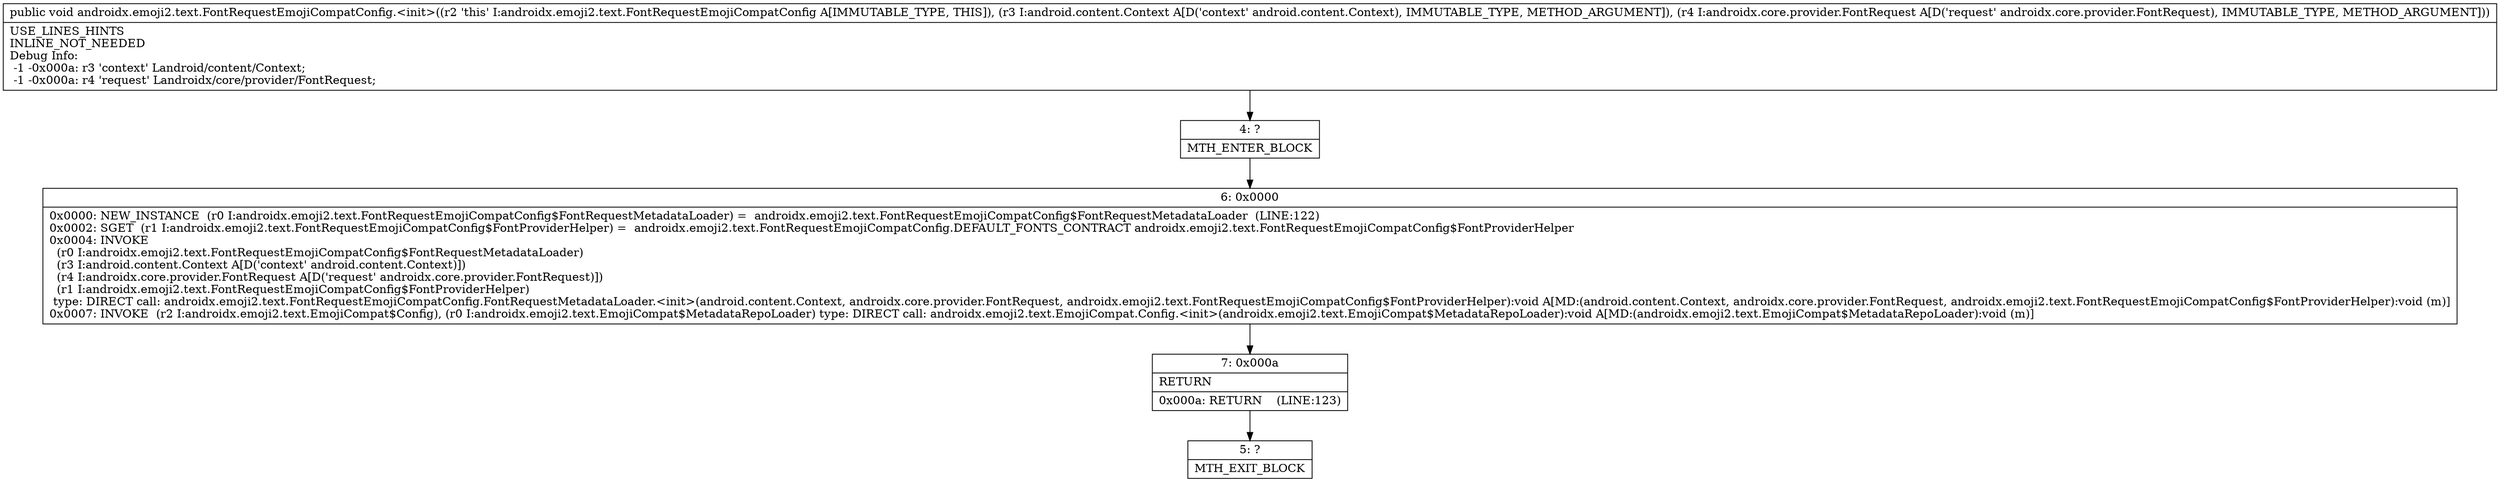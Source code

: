 digraph "CFG forandroidx.emoji2.text.FontRequestEmojiCompatConfig.\<init\>(Landroid\/content\/Context;Landroidx\/core\/provider\/FontRequest;)V" {
Node_4 [shape=record,label="{4\:\ ?|MTH_ENTER_BLOCK\l}"];
Node_6 [shape=record,label="{6\:\ 0x0000|0x0000: NEW_INSTANCE  (r0 I:androidx.emoji2.text.FontRequestEmojiCompatConfig$FontRequestMetadataLoader) =  androidx.emoji2.text.FontRequestEmojiCompatConfig$FontRequestMetadataLoader  (LINE:122)\l0x0002: SGET  (r1 I:androidx.emoji2.text.FontRequestEmojiCompatConfig$FontProviderHelper) =  androidx.emoji2.text.FontRequestEmojiCompatConfig.DEFAULT_FONTS_CONTRACT androidx.emoji2.text.FontRequestEmojiCompatConfig$FontProviderHelper \l0x0004: INVOKE  \l  (r0 I:androidx.emoji2.text.FontRequestEmojiCompatConfig$FontRequestMetadataLoader)\l  (r3 I:android.content.Context A[D('context' android.content.Context)])\l  (r4 I:androidx.core.provider.FontRequest A[D('request' androidx.core.provider.FontRequest)])\l  (r1 I:androidx.emoji2.text.FontRequestEmojiCompatConfig$FontProviderHelper)\l type: DIRECT call: androidx.emoji2.text.FontRequestEmojiCompatConfig.FontRequestMetadataLoader.\<init\>(android.content.Context, androidx.core.provider.FontRequest, androidx.emoji2.text.FontRequestEmojiCompatConfig$FontProviderHelper):void A[MD:(android.content.Context, androidx.core.provider.FontRequest, androidx.emoji2.text.FontRequestEmojiCompatConfig$FontProviderHelper):void (m)]\l0x0007: INVOKE  (r2 I:androidx.emoji2.text.EmojiCompat$Config), (r0 I:androidx.emoji2.text.EmojiCompat$MetadataRepoLoader) type: DIRECT call: androidx.emoji2.text.EmojiCompat.Config.\<init\>(androidx.emoji2.text.EmojiCompat$MetadataRepoLoader):void A[MD:(androidx.emoji2.text.EmojiCompat$MetadataRepoLoader):void (m)]\l}"];
Node_7 [shape=record,label="{7\:\ 0x000a|RETURN\l|0x000a: RETURN    (LINE:123)\l}"];
Node_5 [shape=record,label="{5\:\ ?|MTH_EXIT_BLOCK\l}"];
MethodNode[shape=record,label="{public void androidx.emoji2.text.FontRequestEmojiCompatConfig.\<init\>((r2 'this' I:androidx.emoji2.text.FontRequestEmojiCompatConfig A[IMMUTABLE_TYPE, THIS]), (r3 I:android.content.Context A[D('context' android.content.Context), IMMUTABLE_TYPE, METHOD_ARGUMENT]), (r4 I:androidx.core.provider.FontRequest A[D('request' androidx.core.provider.FontRequest), IMMUTABLE_TYPE, METHOD_ARGUMENT]))  | USE_LINES_HINTS\lINLINE_NOT_NEEDED\lDebug Info:\l  \-1 \-0x000a: r3 'context' Landroid\/content\/Context;\l  \-1 \-0x000a: r4 'request' Landroidx\/core\/provider\/FontRequest;\l}"];
MethodNode -> Node_4;Node_4 -> Node_6;
Node_6 -> Node_7;
Node_7 -> Node_5;
}

